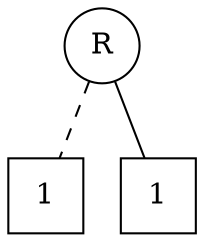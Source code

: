 digraph G {
  r [label=R shape=circle]
	10 [label=1 shape=square]
	11 [label=1 shape=square]
	r -> 10 [arrowhead=none style=dashed]
	r -> 11 [arrowhead=none]
}
